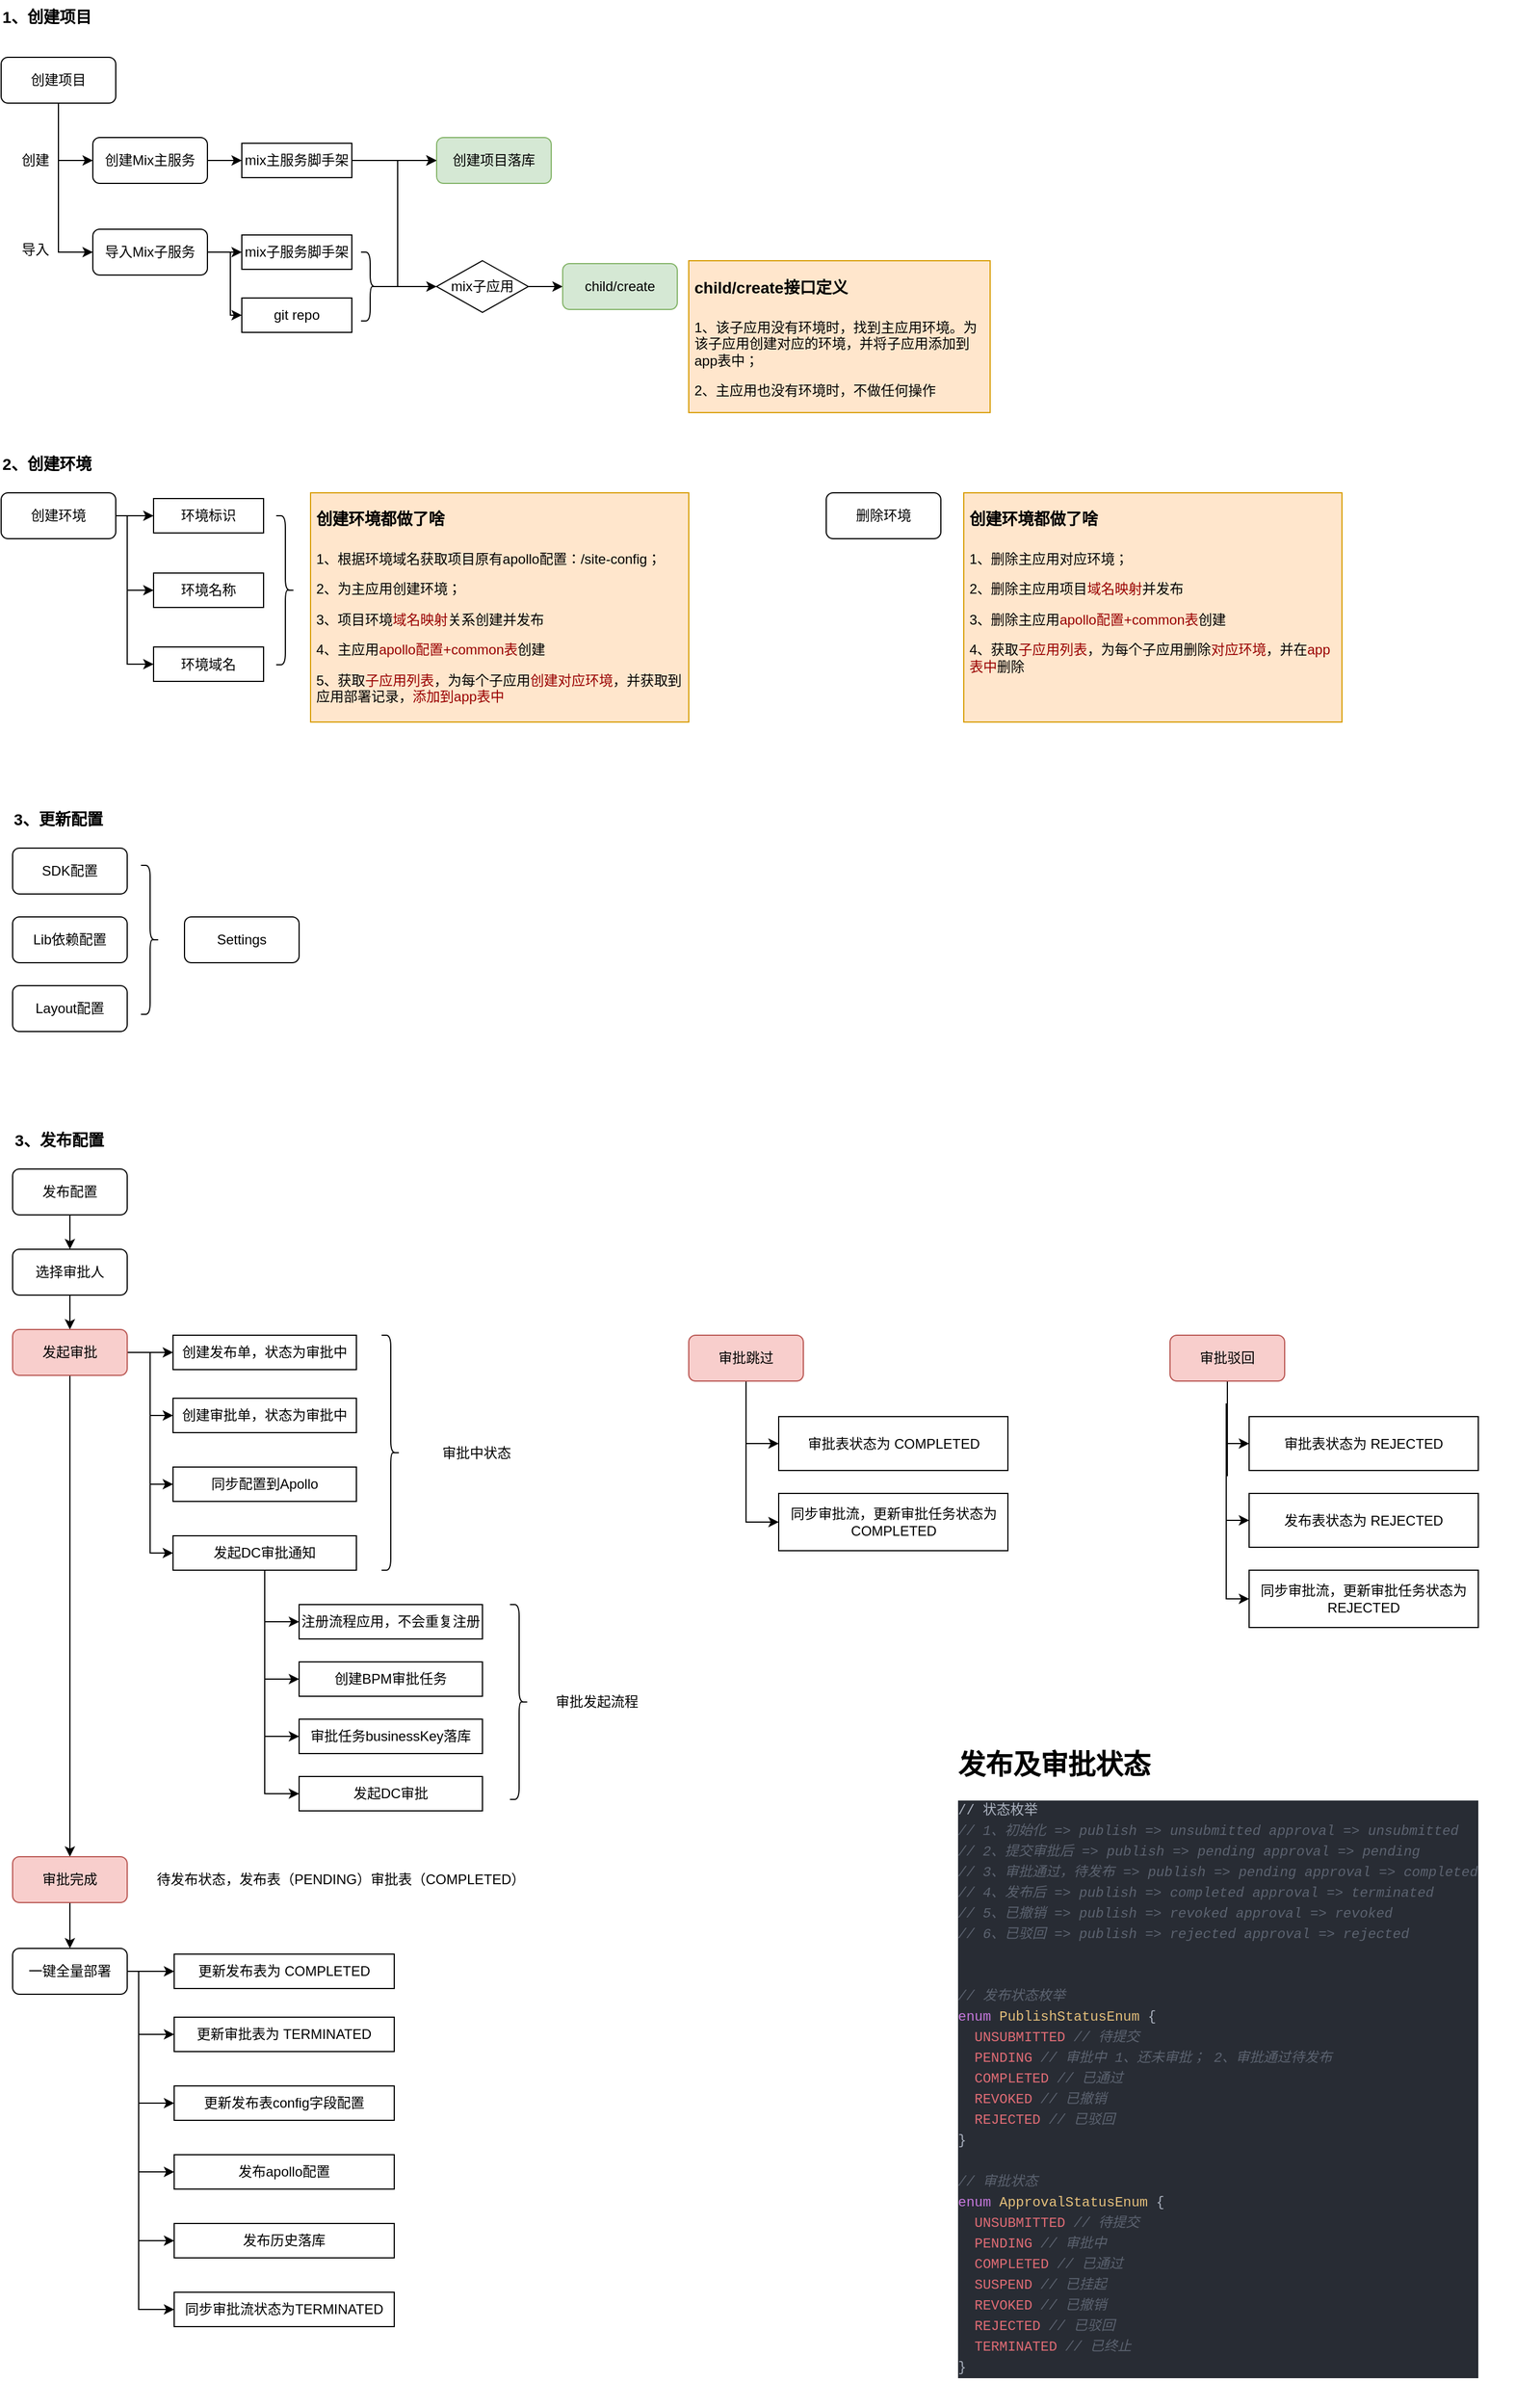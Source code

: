 <mxfile version="22.1.16" type="github">
  <diagram name="第 1 页" id="dlPJFF2X0IWA5hCCwlar">
    <mxGraphModel dx="2729" dy="1853" grid="1" gridSize="10" guides="1" tooltips="1" connect="1" arrows="1" fold="1" page="1" pageScale="1" pageWidth="827" pageHeight="1169" math="0" shadow="0">
      <root>
        <mxCell id="0" />
        <mxCell id="1" parent="0" />
        <mxCell id="QY712nlO2Z2DFu7i5m6_-4" style="edgeStyle=orthogonalEdgeStyle;rounded=0;orthogonalLoop=1;jettySize=auto;html=1;exitX=0.5;exitY=1;exitDx=0;exitDy=0;entryX=0;entryY=0.5;entryDx=0;entryDy=0;" edge="1" parent="1" source="QY712nlO2Z2DFu7i5m6_-1" target="QY712nlO2Z2DFu7i5m6_-2">
          <mxGeometry relative="1" as="geometry" />
        </mxCell>
        <mxCell id="QY712nlO2Z2DFu7i5m6_-5" style="edgeStyle=orthogonalEdgeStyle;rounded=0;orthogonalLoop=1;jettySize=auto;html=1;exitX=0.5;exitY=1;exitDx=0;exitDy=0;entryX=0;entryY=0.5;entryDx=0;entryDy=0;" edge="1" parent="1" source="QY712nlO2Z2DFu7i5m6_-1" target="QY712nlO2Z2DFu7i5m6_-3">
          <mxGeometry relative="1" as="geometry" />
        </mxCell>
        <mxCell id="QY712nlO2Z2DFu7i5m6_-1" value="创建项目" style="rounded=1;whiteSpace=wrap;html=1;" vertex="1" parent="1">
          <mxGeometry x="30" y="70" width="100" height="40" as="geometry" />
        </mxCell>
        <mxCell id="QY712nlO2Z2DFu7i5m6_-13" style="edgeStyle=orthogonalEdgeStyle;rounded=0;orthogonalLoop=1;jettySize=auto;html=1;exitX=1;exitY=0.5;exitDx=0;exitDy=0;entryX=0;entryY=0.5;entryDx=0;entryDy=0;" edge="1" parent="1" source="QY712nlO2Z2DFu7i5m6_-2" target="QY712nlO2Z2DFu7i5m6_-10">
          <mxGeometry relative="1" as="geometry" />
        </mxCell>
        <mxCell id="QY712nlO2Z2DFu7i5m6_-2" value="创建Mix主服务" style="rounded=1;whiteSpace=wrap;html=1;" vertex="1" parent="1">
          <mxGeometry x="110" y="140" width="100" height="40" as="geometry" />
        </mxCell>
        <mxCell id="QY712nlO2Z2DFu7i5m6_-11" style="edgeStyle=orthogonalEdgeStyle;rounded=0;orthogonalLoop=1;jettySize=auto;html=1;exitX=1;exitY=0.5;exitDx=0;exitDy=0;entryX=0;entryY=0.5;entryDx=0;entryDy=0;" edge="1" parent="1" source="QY712nlO2Z2DFu7i5m6_-3" target="QY712nlO2Z2DFu7i5m6_-8">
          <mxGeometry relative="1" as="geometry" />
        </mxCell>
        <mxCell id="QY712nlO2Z2DFu7i5m6_-12" style="edgeStyle=orthogonalEdgeStyle;rounded=0;orthogonalLoop=1;jettySize=auto;html=1;exitX=1;exitY=0.5;exitDx=0;exitDy=0;entryX=0;entryY=0.5;entryDx=0;entryDy=0;" edge="1" parent="1" source="QY712nlO2Z2DFu7i5m6_-3" target="QY712nlO2Z2DFu7i5m6_-9">
          <mxGeometry relative="1" as="geometry">
            <Array as="points">
              <mxPoint x="230" y="240" />
              <mxPoint x="230" y="295" />
            </Array>
          </mxGeometry>
        </mxCell>
        <mxCell id="QY712nlO2Z2DFu7i5m6_-3" value="导入Mix子服务" style="rounded=1;whiteSpace=wrap;html=1;" vertex="1" parent="1">
          <mxGeometry x="110" y="220" width="100" height="40" as="geometry" />
        </mxCell>
        <mxCell id="QY712nlO2Z2DFu7i5m6_-6" value="创建" style="text;html=1;strokeColor=none;fillColor=none;align=center;verticalAlign=middle;whiteSpace=wrap;rounded=0;" vertex="1" parent="1">
          <mxGeometry x="30" y="145" width="60" height="30" as="geometry" />
        </mxCell>
        <mxCell id="QY712nlO2Z2DFu7i5m6_-7" value="导入" style="text;html=1;strokeColor=none;fillColor=none;align=center;verticalAlign=middle;whiteSpace=wrap;rounded=0;" vertex="1" parent="1">
          <mxGeometry x="30" y="223" width="60" height="30" as="geometry" />
        </mxCell>
        <mxCell id="QY712nlO2Z2DFu7i5m6_-8" value="mix子服务脚手架" style="rounded=0;whiteSpace=wrap;html=1;" vertex="1" parent="1">
          <mxGeometry x="240" y="225" width="96" height="30" as="geometry" />
        </mxCell>
        <mxCell id="QY712nlO2Z2DFu7i5m6_-9" value="git repo" style="rounded=0;whiteSpace=wrap;html=1;" vertex="1" parent="1">
          <mxGeometry x="240" y="280" width="96" height="30" as="geometry" />
        </mxCell>
        <mxCell id="QY712nlO2Z2DFu7i5m6_-15" style="edgeStyle=orthogonalEdgeStyle;rounded=0;orthogonalLoop=1;jettySize=auto;html=1;exitX=1;exitY=0.5;exitDx=0;exitDy=0;entryX=0;entryY=0.5;entryDx=0;entryDy=0;" edge="1" parent="1" source="QY712nlO2Z2DFu7i5m6_-10" target="QY712nlO2Z2DFu7i5m6_-14">
          <mxGeometry relative="1" as="geometry" />
        </mxCell>
        <mxCell id="QY712nlO2Z2DFu7i5m6_-10" value="mix主服务脚手架" style="rounded=0;whiteSpace=wrap;html=1;" vertex="1" parent="1">
          <mxGeometry x="240" y="145" width="96" height="30" as="geometry" />
        </mxCell>
        <mxCell id="QY712nlO2Z2DFu7i5m6_-14" value="创建项目落库" style="rounded=1;whiteSpace=wrap;html=1;fillColor=#d5e8d4;strokeColor=#82b366;" vertex="1" parent="1">
          <mxGeometry x="410" y="140" width="100" height="40" as="geometry" />
        </mxCell>
        <mxCell id="QY712nlO2Z2DFu7i5m6_-18" style="edgeStyle=orthogonalEdgeStyle;rounded=0;orthogonalLoop=1;jettySize=auto;html=1;exitX=0.1;exitY=0.5;exitDx=0;exitDy=0;exitPerimeter=0;" edge="1" parent="1" source="QY712nlO2Z2DFu7i5m6_-17">
          <mxGeometry relative="1" as="geometry">
            <mxPoint x="344.0" y="270" as="sourcePoint" />
            <mxPoint x="410" y="160" as="targetPoint" />
            <Array as="points">
              <mxPoint x="376" y="270" />
              <mxPoint x="376" y="160" />
            </Array>
          </mxGeometry>
        </mxCell>
        <mxCell id="QY712nlO2Z2DFu7i5m6_-21" style="edgeStyle=orthogonalEdgeStyle;rounded=0;orthogonalLoop=1;jettySize=auto;html=1;exitX=0.1;exitY=0.5;exitDx=0;exitDy=0;exitPerimeter=0;entryX=0;entryY=0.5;entryDx=0;entryDy=0;" edge="1" parent="1" source="QY712nlO2Z2DFu7i5m6_-17" target="QY712nlO2Z2DFu7i5m6_-20">
          <mxGeometry relative="1" as="geometry" />
        </mxCell>
        <mxCell id="QY712nlO2Z2DFu7i5m6_-17" value="" style="shape=curlyBracket;whiteSpace=wrap;html=1;rounded=1;flipH=1;labelPosition=right;verticalLabelPosition=middle;align=left;verticalAlign=middle;" vertex="1" parent="1">
          <mxGeometry x="344" y="240" width="16" height="60" as="geometry" />
        </mxCell>
        <mxCell id="QY712nlO2Z2DFu7i5m6_-24" style="edgeStyle=orthogonalEdgeStyle;rounded=0;orthogonalLoop=1;jettySize=auto;html=1;exitX=1;exitY=0.5;exitDx=0;exitDy=0;entryX=0;entryY=0.5;entryDx=0;entryDy=0;" edge="1" parent="1" source="QY712nlO2Z2DFu7i5m6_-20" target="QY712nlO2Z2DFu7i5m6_-23">
          <mxGeometry relative="1" as="geometry" />
        </mxCell>
        <mxCell id="QY712nlO2Z2DFu7i5m6_-20" value="mix子应用" style="rhombus;whiteSpace=wrap;html=1;" vertex="1" parent="1">
          <mxGeometry x="410" y="247.5" width="80" height="45" as="geometry" />
        </mxCell>
        <mxCell id="QY712nlO2Z2DFu7i5m6_-23" value="child/create" style="rounded=1;whiteSpace=wrap;html=1;fillColor=#d5e8d4;strokeColor=#82b366;" vertex="1" parent="1">
          <mxGeometry x="520" y="250" width="100" height="40" as="geometry" />
        </mxCell>
        <mxCell id="QY712nlO2Z2DFu7i5m6_-25" value="1、创建项目" style="text;html=1;strokeColor=none;fillColor=none;align=center;verticalAlign=middle;whiteSpace=wrap;rounded=0;fontStyle=1;fontSize=14;" vertex="1" parent="1">
          <mxGeometry x="30" y="20" width="80" height="30" as="geometry" />
        </mxCell>
        <mxCell id="QY712nlO2Z2DFu7i5m6_-27" value="&lt;h1&gt;&lt;font style=&quot;font-size: 14px;&quot;&gt;child/create接口定义&lt;/font&gt;&lt;/h1&gt;&lt;p&gt;1、该子应用没有环境时，找到主应用环境。为该子应用创建对应的环境，并将子应用添加到app表中；&lt;/p&gt;&lt;p&gt;2、主应用也没有环境时，不做任何操作&lt;/p&gt;" style="text;html=1;strokeColor=#d79b00;fillColor=#ffe6cc;spacing=5;spacingTop=-20;whiteSpace=wrap;overflow=hidden;rounded=0;" vertex="1" parent="1">
          <mxGeometry x="630" y="247.5" width="263" height="132.5" as="geometry" />
        </mxCell>
        <mxCell id="QY712nlO2Z2DFu7i5m6_-28" value="2、创建环境" style="text;html=1;strokeColor=none;fillColor=none;align=center;verticalAlign=middle;whiteSpace=wrap;rounded=0;fontStyle=1;fontSize=14;" vertex="1" parent="1">
          <mxGeometry x="30" y="410" width="80" height="30" as="geometry" />
        </mxCell>
        <mxCell id="QY712nlO2Z2DFu7i5m6_-33" style="edgeStyle=orthogonalEdgeStyle;rounded=0;orthogonalLoop=1;jettySize=auto;html=1;exitX=1;exitY=0.5;exitDx=0;exitDy=0;entryX=0;entryY=0.5;entryDx=0;entryDy=0;" edge="1" parent="1" source="QY712nlO2Z2DFu7i5m6_-29" target="QY712nlO2Z2DFu7i5m6_-30">
          <mxGeometry relative="1" as="geometry" />
        </mxCell>
        <mxCell id="QY712nlO2Z2DFu7i5m6_-34" style="edgeStyle=orthogonalEdgeStyle;rounded=0;orthogonalLoop=1;jettySize=auto;html=1;exitX=1;exitY=0.5;exitDx=0;exitDy=0;entryX=0;entryY=0.5;entryDx=0;entryDy=0;" edge="1" parent="1" source="QY712nlO2Z2DFu7i5m6_-29" target="QY712nlO2Z2DFu7i5m6_-31">
          <mxGeometry relative="1" as="geometry">
            <Array as="points">
              <mxPoint x="140" y="470" />
              <mxPoint x="140" y="535" />
            </Array>
          </mxGeometry>
        </mxCell>
        <mxCell id="QY712nlO2Z2DFu7i5m6_-35" style="edgeStyle=orthogonalEdgeStyle;rounded=0;orthogonalLoop=1;jettySize=auto;html=1;exitX=1;exitY=0.5;exitDx=0;exitDy=0;entryX=0;entryY=0.5;entryDx=0;entryDy=0;" edge="1" parent="1" source="QY712nlO2Z2DFu7i5m6_-29" target="QY712nlO2Z2DFu7i5m6_-32">
          <mxGeometry relative="1" as="geometry">
            <Array as="points">
              <mxPoint x="140" y="470" />
              <mxPoint x="140" y="600" />
            </Array>
          </mxGeometry>
        </mxCell>
        <mxCell id="QY712nlO2Z2DFu7i5m6_-29" value="创建环境" style="rounded=1;whiteSpace=wrap;html=1;" vertex="1" parent="1">
          <mxGeometry x="30" y="450" width="100" height="40" as="geometry" />
        </mxCell>
        <mxCell id="QY712nlO2Z2DFu7i5m6_-30" value="环境标识" style="rounded=0;whiteSpace=wrap;html=1;" vertex="1" parent="1">
          <mxGeometry x="163" y="455" width="96" height="30" as="geometry" />
        </mxCell>
        <mxCell id="QY712nlO2Z2DFu7i5m6_-31" value="环境名称" style="rounded=0;whiteSpace=wrap;html=1;" vertex="1" parent="1">
          <mxGeometry x="163" y="520" width="96" height="30" as="geometry" />
        </mxCell>
        <mxCell id="QY712nlO2Z2DFu7i5m6_-32" value="环境域名" style="rounded=0;whiteSpace=wrap;html=1;" vertex="1" parent="1">
          <mxGeometry x="163" y="584.5" width="96" height="30" as="geometry" />
        </mxCell>
        <mxCell id="QY712nlO2Z2DFu7i5m6_-36" value="" style="shape=curlyBracket;whiteSpace=wrap;html=1;rounded=1;flipH=1;labelPosition=right;verticalLabelPosition=middle;align=left;verticalAlign=middle;" vertex="1" parent="1">
          <mxGeometry x="270" y="470" width="16" height="130" as="geometry" />
        </mxCell>
        <mxCell id="QY712nlO2Z2DFu7i5m6_-39" value="&lt;h1&gt;&lt;font style=&quot;font-size: 14px;&quot;&gt;创建环境都做了啥&lt;/font&gt;&lt;/h1&gt;&lt;p&gt;1、根据环境域名获取项目原有apollo配置：/site-config；&lt;/p&gt;&lt;p&gt;2、为主应用创建环境；&lt;/p&gt;&lt;p&gt;3、项目环境&lt;font color=&quot;#990000&quot;&gt;域名映射&lt;/font&gt;关系创建并发布&lt;/p&gt;&lt;p&gt;4、主应用&lt;font color=&quot;#990000&quot;&gt;apollo配置+common表&lt;/font&gt;创建&lt;/p&gt;&lt;p&gt;5、获取&lt;font color=&quot;#990000&quot;&gt;子应用列表&lt;/font&gt;，为每个子应用&lt;font color=&quot;#990000&quot;&gt;创建对应环境&lt;/font&gt;，并获取到应用部署记录，&lt;font color=&quot;#990000&quot;&gt;添加到app表中&lt;/font&gt;&lt;/p&gt;" style="text;html=1;strokeColor=#d79b00;fillColor=#ffe6cc;spacing=5;spacingTop=-20;whiteSpace=wrap;overflow=hidden;rounded=0;" vertex="1" parent="1">
          <mxGeometry x="300" y="450" width="330" height="200" as="geometry" />
        </mxCell>
        <mxCell id="QY712nlO2Z2DFu7i5m6_-40" value="3、更新配置" style="text;html=1;strokeColor=none;fillColor=none;align=center;verticalAlign=middle;whiteSpace=wrap;rounded=0;fontStyle=1;fontSize=14;" vertex="1" parent="1">
          <mxGeometry x="40" y="720" width="80" height="30" as="geometry" />
        </mxCell>
        <mxCell id="QY712nlO2Z2DFu7i5m6_-41" value="SDK配置" style="rounded=1;whiteSpace=wrap;html=1;" vertex="1" parent="1">
          <mxGeometry x="40" y="760" width="100" height="40" as="geometry" />
        </mxCell>
        <mxCell id="QY712nlO2Z2DFu7i5m6_-42" value="Lib依赖配置" style="rounded=1;whiteSpace=wrap;html=1;" vertex="1" parent="1">
          <mxGeometry x="40" y="820" width="100" height="40" as="geometry" />
        </mxCell>
        <mxCell id="QY712nlO2Z2DFu7i5m6_-43" value="Layout配置" style="rounded=1;whiteSpace=wrap;html=1;" vertex="1" parent="1">
          <mxGeometry x="40" y="880" width="100" height="40" as="geometry" />
        </mxCell>
        <mxCell id="QY712nlO2Z2DFu7i5m6_-44" value="" style="shape=curlyBracket;whiteSpace=wrap;html=1;rounded=1;flipH=1;labelPosition=right;verticalLabelPosition=middle;align=left;verticalAlign=middle;" vertex="1" parent="1">
          <mxGeometry x="152" y="775" width="16" height="130" as="geometry" />
        </mxCell>
        <mxCell id="QY712nlO2Z2DFu7i5m6_-46" value="Settings" style="rounded=1;whiteSpace=wrap;html=1;" vertex="1" parent="1">
          <mxGeometry x="190" y="820" width="100" height="40" as="geometry" />
        </mxCell>
        <mxCell id="QY712nlO2Z2DFu7i5m6_-47" value="3、发布配置" style="text;html=1;strokeColor=none;fillColor=none;align=left;verticalAlign=middle;whiteSpace=wrap;rounded=0;fontStyle=1;fontSize=14;" vertex="1" parent="1">
          <mxGeometry x="40" y="1000" width="210" height="30" as="geometry" />
        </mxCell>
        <mxCell id="QY712nlO2Z2DFu7i5m6_-64" style="edgeStyle=orthogonalEdgeStyle;rounded=0;orthogonalLoop=1;jettySize=auto;html=1;exitX=0.5;exitY=1;exitDx=0;exitDy=0;entryX=0.5;entryY=0;entryDx=0;entryDy=0;" edge="1" parent="1" source="QY712nlO2Z2DFu7i5m6_-48" target="QY712nlO2Z2DFu7i5m6_-53">
          <mxGeometry relative="1" as="geometry" />
        </mxCell>
        <mxCell id="QY712nlO2Z2DFu7i5m6_-48" value="发布配置" style="rounded=1;whiteSpace=wrap;html=1;" vertex="1" parent="1">
          <mxGeometry x="40" y="1040" width="100" height="40" as="geometry" />
        </mxCell>
        <mxCell id="QY712nlO2Z2DFu7i5m6_-65" style="edgeStyle=orthogonalEdgeStyle;rounded=0;orthogonalLoop=1;jettySize=auto;html=1;exitX=0.5;exitY=1;exitDx=0;exitDy=0;entryX=0.5;entryY=0;entryDx=0;entryDy=0;" edge="1" parent="1" source="QY712nlO2Z2DFu7i5m6_-53" target="QY712nlO2Z2DFu7i5m6_-54">
          <mxGeometry relative="1" as="geometry" />
        </mxCell>
        <mxCell id="QY712nlO2Z2DFu7i5m6_-53" value="选择审批人" style="rounded=1;whiteSpace=wrap;html=1;" vertex="1" parent="1">
          <mxGeometry x="40" y="1110" width="100" height="40" as="geometry" />
        </mxCell>
        <mxCell id="QY712nlO2Z2DFu7i5m6_-66" style="edgeStyle=orthogonalEdgeStyle;rounded=0;orthogonalLoop=1;jettySize=auto;html=1;exitX=1;exitY=0.5;exitDx=0;exitDy=0;entryX=0;entryY=0.5;entryDx=0;entryDy=0;" edge="1" parent="1" source="QY712nlO2Z2DFu7i5m6_-54" target="QY712nlO2Z2DFu7i5m6_-55">
          <mxGeometry relative="1" as="geometry" />
        </mxCell>
        <mxCell id="QY712nlO2Z2DFu7i5m6_-67" style="edgeStyle=orthogonalEdgeStyle;rounded=0;orthogonalLoop=1;jettySize=auto;html=1;exitX=1;exitY=0.5;exitDx=0;exitDy=0;entryX=0;entryY=0.5;entryDx=0;entryDy=0;" edge="1" parent="1" source="QY712nlO2Z2DFu7i5m6_-54" target="QY712nlO2Z2DFu7i5m6_-57">
          <mxGeometry relative="1" as="geometry" />
        </mxCell>
        <mxCell id="QY712nlO2Z2DFu7i5m6_-68" style="edgeStyle=orthogonalEdgeStyle;rounded=0;orthogonalLoop=1;jettySize=auto;html=1;exitX=1;exitY=0.5;exitDx=0;exitDy=0;entryX=0;entryY=0.5;entryDx=0;entryDy=0;" edge="1" parent="1" source="QY712nlO2Z2DFu7i5m6_-54" target="QY712nlO2Z2DFu7i5m6_-58">
          <mxGeometry relative="1" as="geometry" />
        </mxCell>
        <mxCell id="QY712nlO2Z2DFu7i5m6_-69" style="edgeStyle=orthogonalEdgeStyle;rounded=0;orthogonalLoop=1;jettySize=auto;html=1;exitX=1;exitY=0.5;exitDx=0;exitDy=0;entryX=0;entryY=0.5;entryDx=0;entryDy=0;" edge="1" parent="1" source="QY712nlO2Z2DFu7i5m6_-54" target="QY712nlO2Z2DFu7i5m6_-59">
          <mxGeometry relative="1" as="geometry" />
        </mxCell>
        <mxCell id="QY712nlO2Z2DFu7i5m6_-75" style="edgeStyle=orthogonalEdgeStyle;rounded=0;orthogonalLoop=1;jettySize=auto;html=1;exitX=0.5;exitY=1;exitDx=0;exitDy=0;entryX=0.5;entryY=0;entryDx=0;entryDy=0;" edge="1" parent="1" source="QY712nlO2Z2DFu7i5m6_-54" target="QY712nlO2Z2DFu7i5m6_-74">
          <mxGeometry relative="1" as="geometry" />
        </mxCell>
        <mxCell id="QY712nlO2Z2DFu7i5m6_-54" value="发起审批" style="rounded=1;whiteSpace=wrap;html=1;fillColor=#f8cecc;strokeColor=#b85450;" vertex="1" parent="1">
          <mxGeometry x="40" y="1180" width="100" height="40" as="geometry" />
        </mxCell>
        <mxCell id="QY712nlO2Z2DFu7i5m6_-55" value="创建发布单，状态为审批中" style="rounded=0;whiteSpace=wrap;html=1;" vertex="1" parent="1">
          <mxGeometry x="180" y="1185" width="160" height="30" as="geometry" />
        </mxCell>
        <mxCell id="QY712nlO2Z2DFu7i5m6_-57" value="创建审批单，状态为审批中" style="rounded=0;whiteSpace=wrap;html=1;" vertex="1" parent="1">
          <mxGeometry x="180" y="1240" width="160" height="30" as="geometry" />
        </mxCell>
        <mxCell id="QY712nlO2Z2DFu7i5m6_-58" value="同步配置到Apollo" style="rounded=0;whiteSpace=wrap;html=1;" vertex="1" parent="1">
          <mxGeometry x="180" y="1300" width="160" height="30" as="geometry" />
        </mxCell>
        <mxCell id="QY712nlO2Z2DFu7i5m6_-70" style="edgeStyle=orthogonalEdgeStyle;rounded=0;orthogonalLoop=1;jettySize=auto;html=1;exitX=0.5;exitY=1;exitDx=0;exitDy=0;entryX=0;entryY=0.5;entryDx=0;entryDy=0;" edge="1" parent="1" source="QY712nlO2Z2DFu7i5m6_-59" target="QY712nlO2Z2DFu7i5m6_-60">
          <mxGeometry relative="1" as="geometry" />
        </mxCell>
        <mxCell id="QY712nlO2Z2DFu7i5m6_-71" style="edgeStyle=orthogonalEdgeStyle;rounded=0;orthogonalLoop=1;jettySize=auto;html=1;exitX=0.5;exitY=1;exitDx=0;exitDy=0;entryX=0;entryY=0.5;entryDx=0;entryDy=0;" edge="1" parent="1" source="QY712nlO2Z2DFu7i5m6_-59" target="QY712nlO2Z2DFu7i5m6_-61">
          <mxGeometry relative="1" as="geometry" />
        </mxCell>
        <mxCell id="QY712nlO2Z2DFu7i5m6_-72" style="edgeStyle=orthogonalEdgeStyle;rounded=0;orthogonalLoop=1;jettySize=auto;html=1;exitX=0.5;exitY=1;exitDx=0;exitDy=0;entryX=0;entryY=0.5;entryDx=0;entryDy=0;" edge="1" parent="1" source="QY712nlO2Z2DFu7i5m6_-59" target="QY712nlO2Z2DFu7i5m6_-62">
          <mxGeometry relative="1" as="geometry" />
        </mxCell>
        <mxCell id="QY712nlO2Z2DFu7i5m6_-73" style="edgeStyle=orthogonalEdgeStyle;rounded=0;orthogonalLoop=1;jettySize=auto;html=1;exitX=0.5;exitY=1;exitDx=0;exitDy=0;entryX=0;entryY=0.5;entryDx=0;entryDy=0;" edge="1" parent="1" source="QY712nlO2Z2DFu7i5m6_-59" target="QY712nlO2Z2DFu7i5m6_-63">
          <mxGeometry relative="1" as="geometry" />
        </mxCell>
        <mxCell id="QY712nlO2Z2DFu7i5m6_-59" value="发起DC审批通知" style="rounded=0;whiteSpace=wrap;html=1;" vertex="1" parent="1">
          <mxGeometry x="180" y="1360" width="160" height="30" as="geometry" />
        </mxCell>
        <mxCell id="QY712nlO2Z2DFu7i5m6_-60" value="注册流程应用，不会重复注册" style="rounded=0;whiteSpace=wrap;html=1;" vertex="1" parent="1">
          <mxGeometry x="290" y="1420" width="160" height="30" as="geometry" />
        </mxCell>
        <mxCell id="QY712nlO2Z2DFu7i5m6_-61" value="创建BPM审批任务" style="rounded=0;whiteSpace=wrap;html=1;" vertex="1" parent="1">
          <mxGeometry x="290" y="1470" width="160" height="30" as="geometry" />
        </mxCell>
        <mxCell id="QY712nlO2Z2DFu7i5m6_-62" value="审批任务businessKey落库" style="rounded=0;whiteSpace=wrap;html=1;" vertex="1" parent="1">
          <mxGeometry x="290" y="1520" width="160" height="30" as="geometry" />
        </mxCell>
        <mxCell id="QY712nlO2Z2DFu7i5m6_-63" value="发起DC审批" style="rounded=0;whiteSpace=wrap;html=1;" vertex="1" parent="1">
          <mxGeometry x="290" y="1570" width="160" height="30" as="geometry" />
        </mxCell>
        <mxCell id="QY712nlO2Z2DFu7i5m6_-83" style="edgeStyle=orthogonalEdgeStyle;rounded=0;orthogonalLoop=1;jettySize=auto;html=1;exitX=0.5;exitY=1;exitDx=0;exitDy=0;entryX=0.5;entryY=0;entryDx=0;entryDy=0;" edge="1" parent="1" source="QY712nlO2Z2DFu7i5m6_-74" target="QY712nlO2Z2DFu7i5m6_-82">
          <mxGeometry relative="1" as="geometry" />
        </mxCell>
        <mxCell id="QY712nlO2Z2DFu7i5m6_-74" value="审批完成" style="rounded=1;whiteSpace=wrap;html=1;fillColor=#f8cecc;strokeColor=#b85450;" vertex="1" parent="1">
          <mxGeometry x="40" y="1640" width="100" height="40" as="geometry" />
        </mxCell>
        <mxCell id="QY712nlO2Z2DFu7i5m6_-76" value="" style="shape=curlyBracket;whiteSpace=wrap;html=1;rounded=1;flipH=1;labelPosition=right;verticalLabelPosition=middle;align=left;verticalAlign=middle;" vertex="1" parent="1">
          <mxGeometry x="362" y="1185" width="16" height="205" as="geometry" />
        </mxCell>
        <mxCell id="QY712nlO2Z2DFu7i5m6_-78" value="审批中状态" style="text;html=1;strokeColor=none;fillColor=none;align=center;verticalAlign=middle;whiteSpace=wrap;rounded=0;" vertex="1" parent="1">
          <mxGeometry x="390" y="1273" width="110" height="30" as="geometry" />
        </mxCell>
        <mxCell id="QY712nlO2Z2DFu7i5m6_-79" value="" style="shape=curlyBracket;whiteSpace=wrap;html=1;rounded=1;flipH=1;labelPosition=right;verticalLabelPosition=middle;align=left;verticalAlign=middle;" vertex="1" parent="1">
          <mxGeometry x="474" y="1420" width="16" height="170" as="geometry" />
        </mxCell>
        <mxCell id="QY712nlO2Z2DFu7i5m6_-80" value="审批发起流程" style="text;html=1;strokeColor=none;fillColor=none;align=center;verticalAlign=middle;whiteSpace=wrap;rounded=0;" vertex="1" parent="1">
          <mxGeometry x="510" y="1490" width="80" height="30" as="geometry" />
        </mxCell>
        <mxCell id="QY712nlO2Z2DFu7i5m6_-81" value="待发布状态，发布表（PENDING）审批表（COMPLETED）" style="text;html=1;strokeColor=none;fillColor=none;align=center;verticalAlign=middle;whiteSpace=wrap;rounded=0;" vertex="1" parent="1">
          <mxGeometry x="163" y="1645" width="327" height="30" as="geometry" />
        </mxCell>
        <mxCell id="QY712nlO2Z2DFu7i5m6_-90" style="edgeStyle=orthogonalEdgeStyle;rounded=0;orthogonalLoop=1;jettySize=auto;html=1;exitX=1;exitY=0.5;exitDx=0;exitDy=0;entryX=0;entryY=0.5;entryDx=0;entryDy=0;" edge="1" parent="1" source="QY712nlO2Z2DFu7i5m6_-82" target="QY712nlO2Z2DFu7i5m6_-84">
          <mxGeometry relative="1" as="geometry" />
        </mxCell>
        <mxCell id="QY712nlO2Z2DFu7i5m6_-91" style="edgeStyle=orthogonalEdgeStyle;rounded=0;orthogonalLoop=1;jettySize=auto;html=1;exitX=1;exitY=0.5;exitDx=0;exitDy=0;entryX=0;entryY=0.5;entryDx=0;entryDy=0;" edge="1" parent="1" source="QY712nlO2Z2DFu7i5m6_-82" target="QY712nlO2Z2DFu7i5m6_-85">
          <mxGeometry relative="1" as="geometry">
            <Array as="points">
              <mxPoint x="150" y="1740" />
              <mxPoint x="150" y="1795" />
            </Array>
          </mxGeometry>
        </mxCell>
        <mxCell id="QY712nlO2Z2DFu7i5m6_-92" style="edgeStyle=orthogonalEdgeStyle;rounded=0;orthogonalLoop=1;jettySize=auto;html=1;exitX=1;exitY=0.5;exitDx=0;exitDy=0;entryX=0;entryY=0.5;entryDx=0;entryDy=0;" edge="1" parent="1" source="QY712nlO2Z2DFu7i5m6_-82" target="QY712nlO2Z2DFu7i5m6_-86">
          <mxGeometry relative="1" as="geometry">
            <Array as="points">
              <mxPoint x="150" y="1740" />
              <mxPoint x="150" y="1855" />
            </Array>
          </mxGeometry>
        </mxCell>
        <mxCell id="QY712nlO2Z2DFu7i5m6_-93" style="edgeStyle=orthogonalEdgeStyle;rounded=0;orthogonalLoop=1;jettySize=auto;html=1;exitX=1;exitY=0.5;exitDx=0;exitDy=0;entryX=0;entryY=0.5;entryDx=0;entryDy=0;" edge="1" parent="1" source="QY712nlO2Z2DFu7i5m6_-82" target="QY712nlO2Z2DFu7i5m6_-87">
          <mxGeometry relative="1" as="geometry">
            <Array as="points">
              <mxPoint x="150" y="1740" />
              <mxPoint x="150" y="1915" />
            </Array>
          </mxGeometry>
        </mxCell>
        <mxCell id="QY712nlO2Z2DFu7i5m6_-94" style="edgeStyle=orthogonalEdgeStyle;rounded=0;orthogonalLoop=1;jettySize=auto;html=1;exitX=1;exitY=0.5;exitDx=0;exitDy=0;entryX=0;entryY=0.5;entryDx=0;entryDy=0;" edge="1" parent="1" target="QY712nlO2Z2DFu7i5m6_-88">
          <mxGeometry relative="1" as="geometry">
            <mxPoint x="127" y="1737.5" as="sourcePoint" />
            <mxPoint x="168" y="1972.5" as="targetPoint" />
            <Array as="points">
              <mxPoint x="127" y="1740" />
              <mxPoint x="150" y="1740" />
              <mxPoint x="150" y="1975" />
            </Array>
          </mxGeometry>
        </mxCell>
        <mxCell id="QY712nlO2Z2DFu7i5m6_-95" style="edgeStyle=orthogonalEdgeStyle;rounded=0;orthogonalLoop=1;jettySize=auto;html=1;exitX=1;exitY=0.5;exitDx=0;exitDy=0;entryX=0;entryY=0.5;entryDx=0;entryDy=0;" edge="1" parent="1" source="QY712nlO2Z2DFu7i5m6_-82" target="QY712nlO2Z2DFu7i5m6_-89">
          <mxGeometry relative="1" as="geometry">
            <Array as="points">
              <mxPoint x="150" y="1740" />
              <mxPoint x="150" y="2035" />
            </Array>
          </mxGeometry>
        </mxCell>
        <mxCell id="QY712nlO2Z2DFu7i5m6_-82" value="一键全量部署" style="rounded=1;whiteSpace=wrap;html=1;" vertex="1" parent="1">
          <mxGeometry x="40" y="1720" width="100" height="40" as="geometry" />
        </mxCell>
        <mxCell id="QY712nlO2Z2DFu7i5m6_-84" value="更新发布表为&amp;nbsp;COMPLETED" style="rounded=0;whiteSpace=wrap;html=1;" vertex="1" parent="1">
          <mxGeometry x="181" y="1725" width="192" height="30" as="geometry" />
        </mxCell>
        <mxCell id="QY712nlO2Z2DFu7i5m6_-85" value="更新审批表为&amp;nbsp;TERMINATED" style="rounded=0;whiteSpace=wrap;html=1;" vertex="1" parent="1">
          <mxGeometry x="181" y="1780" width="192" height="30" as="geometry" />
        </mxCell>
        <mxCell id="QY712nlO2Z2DFu7i5m6_-86" value="更新发布表config字段配置" style="rounded=0;whiteSpace=wrap;html=1;" vertex="1" parent="1">
          <mxGeometry x="181" y="1840" width="192" height="30" as="geometry" />
        </mxCell>
        <mxCell id="QY712nlO2Z2DFu7i5m6_-87" value="发布apollo配置" style="rounded=0;whiteSpace=wrap;html=1;" vertex="1" parent="1">
          <mxGeometry x="181" y="1900" width="192" height="30" as="geometry" />
        </mxCell>
        <mxCell id="QY712nlO2Z2DFu7i5m6_-88" value="发布历史落库" style="rounded=0;whiteSpace=wrap;html=1;" vertex="1" parent="1">
          <mxGeometry x="181" y="1960" width="192" height="30" as="geometry" />
        </mxCell>
        <mxCell id="QY712nlO2Z2DFu7i5m6_-89" value="同步审批流状态为TERMINATED" style="rounded=0;whiteSpace=wrap;html=1;" vertex="1" parent="1">
          <mxGeometry x="181" y="2020" width="192" height="30" as="geometry" />
        </mxCell>
        <mxCell id="QY712nlO2Z2DFu7i5m6_-102" style="edgeStyle=orthogonalEdgeStyle;rounded=0;orthogonalLoop=1;jettySize=auto;html=1;exitX=0.5;exitY=1;exitDx=0;exitDy=0;entryX=0;entryY=0.5;entryDx=0;entryDy=0;" edge="1" parent="1" source="QY712nlO2Z2DFu7i5m6_-96" target="QY712nlO2Z2DFu7i5m6_-99">
          <mxGeometry relative="1" as="geometry" />
        </mxCell>
        <mxCell id="QY712nlO2Z2DFu7i5m6_-103" style="edgeStyle=orthogonalEdgeStyle;rounded=0;orthogonalLoop=1;jettySize=auto;html=1;exitX=0.5;exitY=1;exitDx=0;exitDy=0;entryX=0;entryY=0.5;entryDx=0;entryDy=0;" edge="1" parent="1" source="QY712nlO2Z2DFu7i5m6_-96" target="QY712nlO2Z2DFu7i5m6_-100">
          <mxGeometry relative="1" as="geometry" />
        </mxCell>
        <mxCell id="QY712nlO2Z2DFu7i5m6_-96" value="审批跳过" style="rounded=1;whiteSpace=wrap;html=1;fillColor=#f8cecc;strokeColor=#b85450;" vertex="1" parent="1">
          <mxGeometry x="630" y="1185" width="100" height="40" as="geometry" />
        </mxCell>
        <mxCell id="QY712nlO2Z2DFu7i5m6_-107" style="edgeStyle=orthogonalEdgeStyle;rounded=0;orthogonalLoop=1;jettySize=auto;html=1;exitX=0.5;exitY=1;exitDx=0;exitDy=0;entryX=0;entryY=0.5;entryDx=0;entryDy=0;" edge="1" parent="1" source="QY712nlO2Z2DFu7i5m6_-97" target="QY712nlO2Z2DFu7i5m6_-104">
          <mxGeometry relative="1" as="geometry" />
        </mxCell>
        <mxCell id="QY712nlO2Z2DFu7i5m6_-108" style="edgeStyle=orthogonalEdgeStyle;rounded=0;orthogonalLoop=1;jettySize=auto;html=1;exitX=0.5;exitY=1;exitDx=0;exitDy=0;entryX=0;entryY=0.5;entryDx=0;entryDy=0;" edge="1" parent="1" source="QY712nlO2Z2DFu7i5m6_-97" target="QY712nlO2Z2DFu7i5m6_-106">
          <mxGeometry relative="1" as="geometry" />
        </mxCell>
        <mxCell id="QY712nlO2Z2DFu7i5m6_-110" style="edgeStyle=orthogonalEdgeStyle;rounded=0;orthogonalLoop=1;jettySize=auto;html=1;exitX=0.5;exitY=1;exitDx=0;exitDy=0;entryX=0;entryY=0.5;entryDx=0;entryDy=0;" edge="1" parent="1" source="QY712nlO2Z2DFu7i5m6_-97" target="QY712nlO2Z2DFu7i5m6_-105">
          <mxGeometry relative="1" as="geometry" />
        </mxCell>
        <mxCell id="QY712nlO2Z2DFu7i5m6_-97" value="审批驳回" style="rounded=1;whiteSpace=wrap;html=1;fillColor=#f8cecc;strokeColor=#b85450;" vertex="1" parent="1">
          <mxGeometry x="1050" y="1185" width="100" height="40" as="geometry" />
        </mxCell>
        <mxCell id="QY712nlO2Z2DFu7i5m6_-99" value="审批表状态为&amp;nbsp;COMPLETED" style="rounded=0;whiteSpace=wrap;html=1;" vertex="1" parent="1">
          <mxGeometry x="708.5" y="1256" width="200" height="47" as="geometry" />
        </mxCell>
        <mxCell id="QY712nlO2Z2DFu7i5m6_-100" value="同步审批流，更新审批任务状态为COMPLETED" style="rounded=0;whiteSpace=wrap;html=1;" vertex="1" parent="1">
          <mxGeometry x="708.5" y="1323" width="200" height="50" as="geometry" />
        </mxCell>
        <mxCell id="QY712nlO2Z2DFu7i5m6_-104" value="审批表状态为&amp;nbsp;REJECTED" style="rounded=0;whiteSpace=wrap;html=1;" vertex="1" parent="1">
          <mxGeometry x="1119" y="1256" width="200" height="47" as="geometry" />
        </mxCell>
        <mxCell id="QY712nlO2Z2DFu7i5m6_-105" value="同步审批流，更新审批任务状态为REJECTED" style="rounded=0;whiteSpace=wrap;html=1;" vertex="1" parent="1">
          <mxGeometry x="1119" y="1390" width="200" height="50" as="geometry" />
        </mxCell>
        <mxCell id="QY712nlO2Z2DFu7i5m6_-106" value="发布表状态为&amp;nbsp;REJECTED" style="rounded=0;whiteSpace=wrap;html=1;" vertex="1" parent="1">
          <mxGeometry x="1119" y="1323" width="200" height="47" as="geometry" />
        </mxCell>
        <mxCell id="QY712nlO2Z2DFu7i5m6_-114" value="删除环境" style="rounded=1;whiteSpace=wrap;html=1;" vertex="1" parent="1">
          <mxGeometry x="750" y="450" width="100" height="40" as="geometry" />
        </mxCell>
        <mxCell id="QY712nlO2Z2DFu7i5m6_-119" value="&lt;h1&gt;&lt;font style=&quot;font-size: 14px;&quot;&gt;创建环境都做了啥&lt;/font&gt;&lt;/h1&gt;&lt;p&gt;1、删除主应用对应环境；&lt;/p&gt;&lt;p&gt;2、删除主应用项目&lt;font color=&quot;#990000&quot;&gt;域名映射&lt;/font&gt;并发布&lt;/p&gt;&lt;p&gt;3、删除主应用&lt;font color=&quot;#990000&quot;&gt;apollo配置+common表&lt;/font&gt;创建&lt;/p&gt;&lt;p&gt;4、获取&lt;font color=&quot;#990000&quot;&gt;子应用列表&lt;/font&gt;，为每个子应用删除&lt;font color=&quot;#990000&quot;&gt;对应环境&lt;/font&gt;，并在&lt;font color=&quot;#990000&quot;&gt;app表中&lt;/font&gt;删除&lt;/p&gt;" style="text;html=1;strokeColor=#d79b00;fillColor=#ffe6cc;spacing=5;spacingTop=-20;whiteSpace=wrap;overflow=hidden;rounded=0;" vertex="1" parent="1">
          <mxGeometry x="870" y="450" width="330" height="200" as="geometry" />
        </mxCell>
        <mxCell id="QY712nlO2Z2DFu7i5m6_-120" value="&lt;h1&gt;发布及审批状态&lt;/h1&gt;&lt;div style=&quot;color: rgb(171, 178, 191); background-color: rgb(40, 44, 52); font-family: Menlo, Monaco, &amp;quot;Courier New&amp;quot;, monospace; line-height: 18px;&quot;&gt;&lt;div&gt;// 状态枚举&lt;/div&gt;&lt;div&gt;&lt;span style=&quot;color: #5c6370;font-style: italic;&quot;&gt;// 1、初始化 =&amp;gt;         publish =&amp;gt; unsubmitted   approval =&amp;gt; unsubmitted&lt;/span&gt;&lt;/div&gt;&lt;div&gt;&lt;span style=&quot;color: #5c6370;font-style: italic;&quot;&gt;// 2、提交审批后 =&amp;gt;      publish =&amp;gt; pending       approval =&amp;gt; pending&lt;/span&gt;&lt;/div&gt;&lt;div&gt;&lt;span style=&quot;color: #5c6370;font-style: italic;&quot;&gt;// 3、审批通过，待发布 =&amp;gt; publish =&amp;gt; pending       approval =&amp;gt; completed&lt;/span&gt;&lt;/div&gt;&lt;div&gt;&lt;span style=&quot;color: #5c6370;font-style: italic;&quot;&gt;// 4、发布后 =&amp;gt;         publish =&amp;gt; completed     approval =&amp;gt; terminated&lt;/span&gt;&lt;/div&gt;&lt;div&gt;&lt;span style=&quot;color: #5c6370;font-style: italic;&quot;&gt;// 5、已撤销 =&amp;gt;         publish =&amp;gt; revoked       approval =&amp;gt; revoked&lt;/span&gt;&lt;/div&gt;&lt;div&gt;&lt;span style=&quot;color: #5c6370;font-style: italic;&quot;&gt;// 6、已驳回 =&amp;gt;         publish =&amp;gt; rejected      approval =&amp;gt; rejected&lt;/span&gt;&lt;/div&gt;&lt;br&gt;&lt;br&gt;&lt;div&gt;&lt;span style=&quot;color: #5c6370;font-style: italic;&quot;&gt;// 发布状态枚举&lt;/span&gt;&lt;/div&gt;&lt;div&gt;&lt;span style=&quot;color: #c678dd;&quot;&gt;enum&lt;/span&gt; &lt;span style=&quot;color: #e5c07b;&quot;&gt;PublishStatusEnum&lt;/span&gt; {&lt;/div&gt;&lt;div&gt;&lt;span style=&quot;color: #e06c75;&quot;&gt;&amp;nbsp; UNSUBMITTED&lt;/span&gt; &lt;span style=&quot;color: #5c6370;font-style: italic;&quot;&gt;// 待提交&lt;/span&gt;&lt;/div&gt;&lt;div&gt;  &lt;span style=&quot;color: #e06c75;&quot;&gt;&amp;nbsp; PENDING&lt;/span&gt; &lt;span style=&quot;color: #5c6370;font-style: italic;&quot;&gt;// 审批中 1、还未审批； 2、审批通过待发布&lt;/span&gt;&lt;/div&gt;&lt;div&gt;  &lt;span style=&quot;color: #e06c75;&quot;&gt;&amp;nbsp; COMPLETED&lt;/span&gt; &lt;span style=&quot;color: #5c6370;font-style: italic;&quot;&gt;// 已通过&lt;/span&gt;&lt;/div&gt;&lt;div&gt;  &lt;span style=&quot;color: #e06c75;&quot;&gt;&amp;nbsp; REVOKED&lt;/span&gt; &lt;span style=&quot;color: #5c6370;font-style: italic;&quot;&gt;// 已撤销&lt;/span&gt;&lt;/div&gt;&lt;div&gt;  &lt;span style=&quot;color: #e06c75;&quot;&gt;&amp;nbsp; REJECTED&lt;/span&gt; &lt;span style=&quot;color: #5c6370;font-style: italic;&quot;&gt;// 已驳回&lt;/span&gt;&lt;/div&gt;&lt;div&gt;}&lt;/div&gt;&lt;br&gt;&lt;div&gt;&lt;span style=&quot;color: #5c6370;font-style: italic;&quot;&gt;// 审批状态&lt;/span&gt;&lt;/div&gt;&lt;div&gt;&lt;span style=&quot;color: #c678dd;&quot;&gt;enum&lt;/span&gt; &lt;span style=&quot;color: #e5c07b;&quot;&gt;ApprovalStatusEnum&lt;/span&gt; {&lt;/div&gt;&lt;div&gt;  &lt;span style=&quot;color: #e06c75;&quot;&gt;&amp;nbsp; UNSUBMITTED&lt;/span&gt; &lt;span style=&quot;color: #5c6370;font-style: italic;&quot;&gt;// 待提交&lt;/span&gt;&lt;/div&gt;&lt;div&gt;  &lt;span style=&quot;color: #e06c75;&quot;&gt;&amp;nbsp; PENDING&lt;/span&gt; &lt;span style=&quot;color: #5c6370;font-style: italic;&quot;&gt;// 审批中&lt;/span&gt;&lt;/div&gt;&lt;div&gt;  &lt;span style=&quot;color: #e06c75;&quot;&gt;&amp;nbsp; COMPLETED&lt;/span&gt; &lt;span style=&quot;color: #5c6370;font-style: italic;&quot;&gt;// 已通过&lt;/span&gt;&lt;/div&gt;&lt;div&gt;  &lt;span style=&quot;color: #e06c75;&quot;&gt;&amp;nbsp; SUSPEND&lt;/span&gt; &lt;span style=&quot;color: #5c6370;font-style: italic;&quot;&gt;// 已挂起&lt;/span&gt;&lt;/div&gt;&lt;div&gt;  &lt;span style=&quot;color: #e06c75;&quot;&gt;&amp;nbsp; REVOKED&lt;/span&gt; &lt;span style=&quot;color: #5c6370;font-style: italic;&quot;&gt;// 已撤销&lt;/span&gt;&lt;/div&gt;&lt;div&gt;  &lt;span style=&quot;color: #e06c75;&quot;&gt;&amp;nbsp; REJECTED&lt;/span&gt; &lt;span style=&quot;color: #5c6370;font-style: italic;&quot;&gt;// 已驳回&lt;/span&gt;&lt;/div&gt;&lt;div&gt;  &lt;span style=&quot;color: #e06c75;&quot;&gt;&amp;nbsp; TERMINATED&lt;/span&gt; &lt;span style=&quot;color: #5c6370;font-style: italic;&quot;&gt;// 已终止&lt;/span&gt;&lt;/div&gt;&lt;div&gt;}&lt;/div&gt;&lt;/div&gt;" style="text;html=1;strokeColor=none;fillColor=none;spacing=5;spacingTop=-20;whiteSpace=wrap;overflow=hidden;rounded=0;" vertex="1" parent="1">
          <mxGeometry x="860" y="1540" width="490" height="580" as="geometry" />
        </mxCell>
      </root>
    </mxGraphModel>
  </diagram>
</mxfile>
